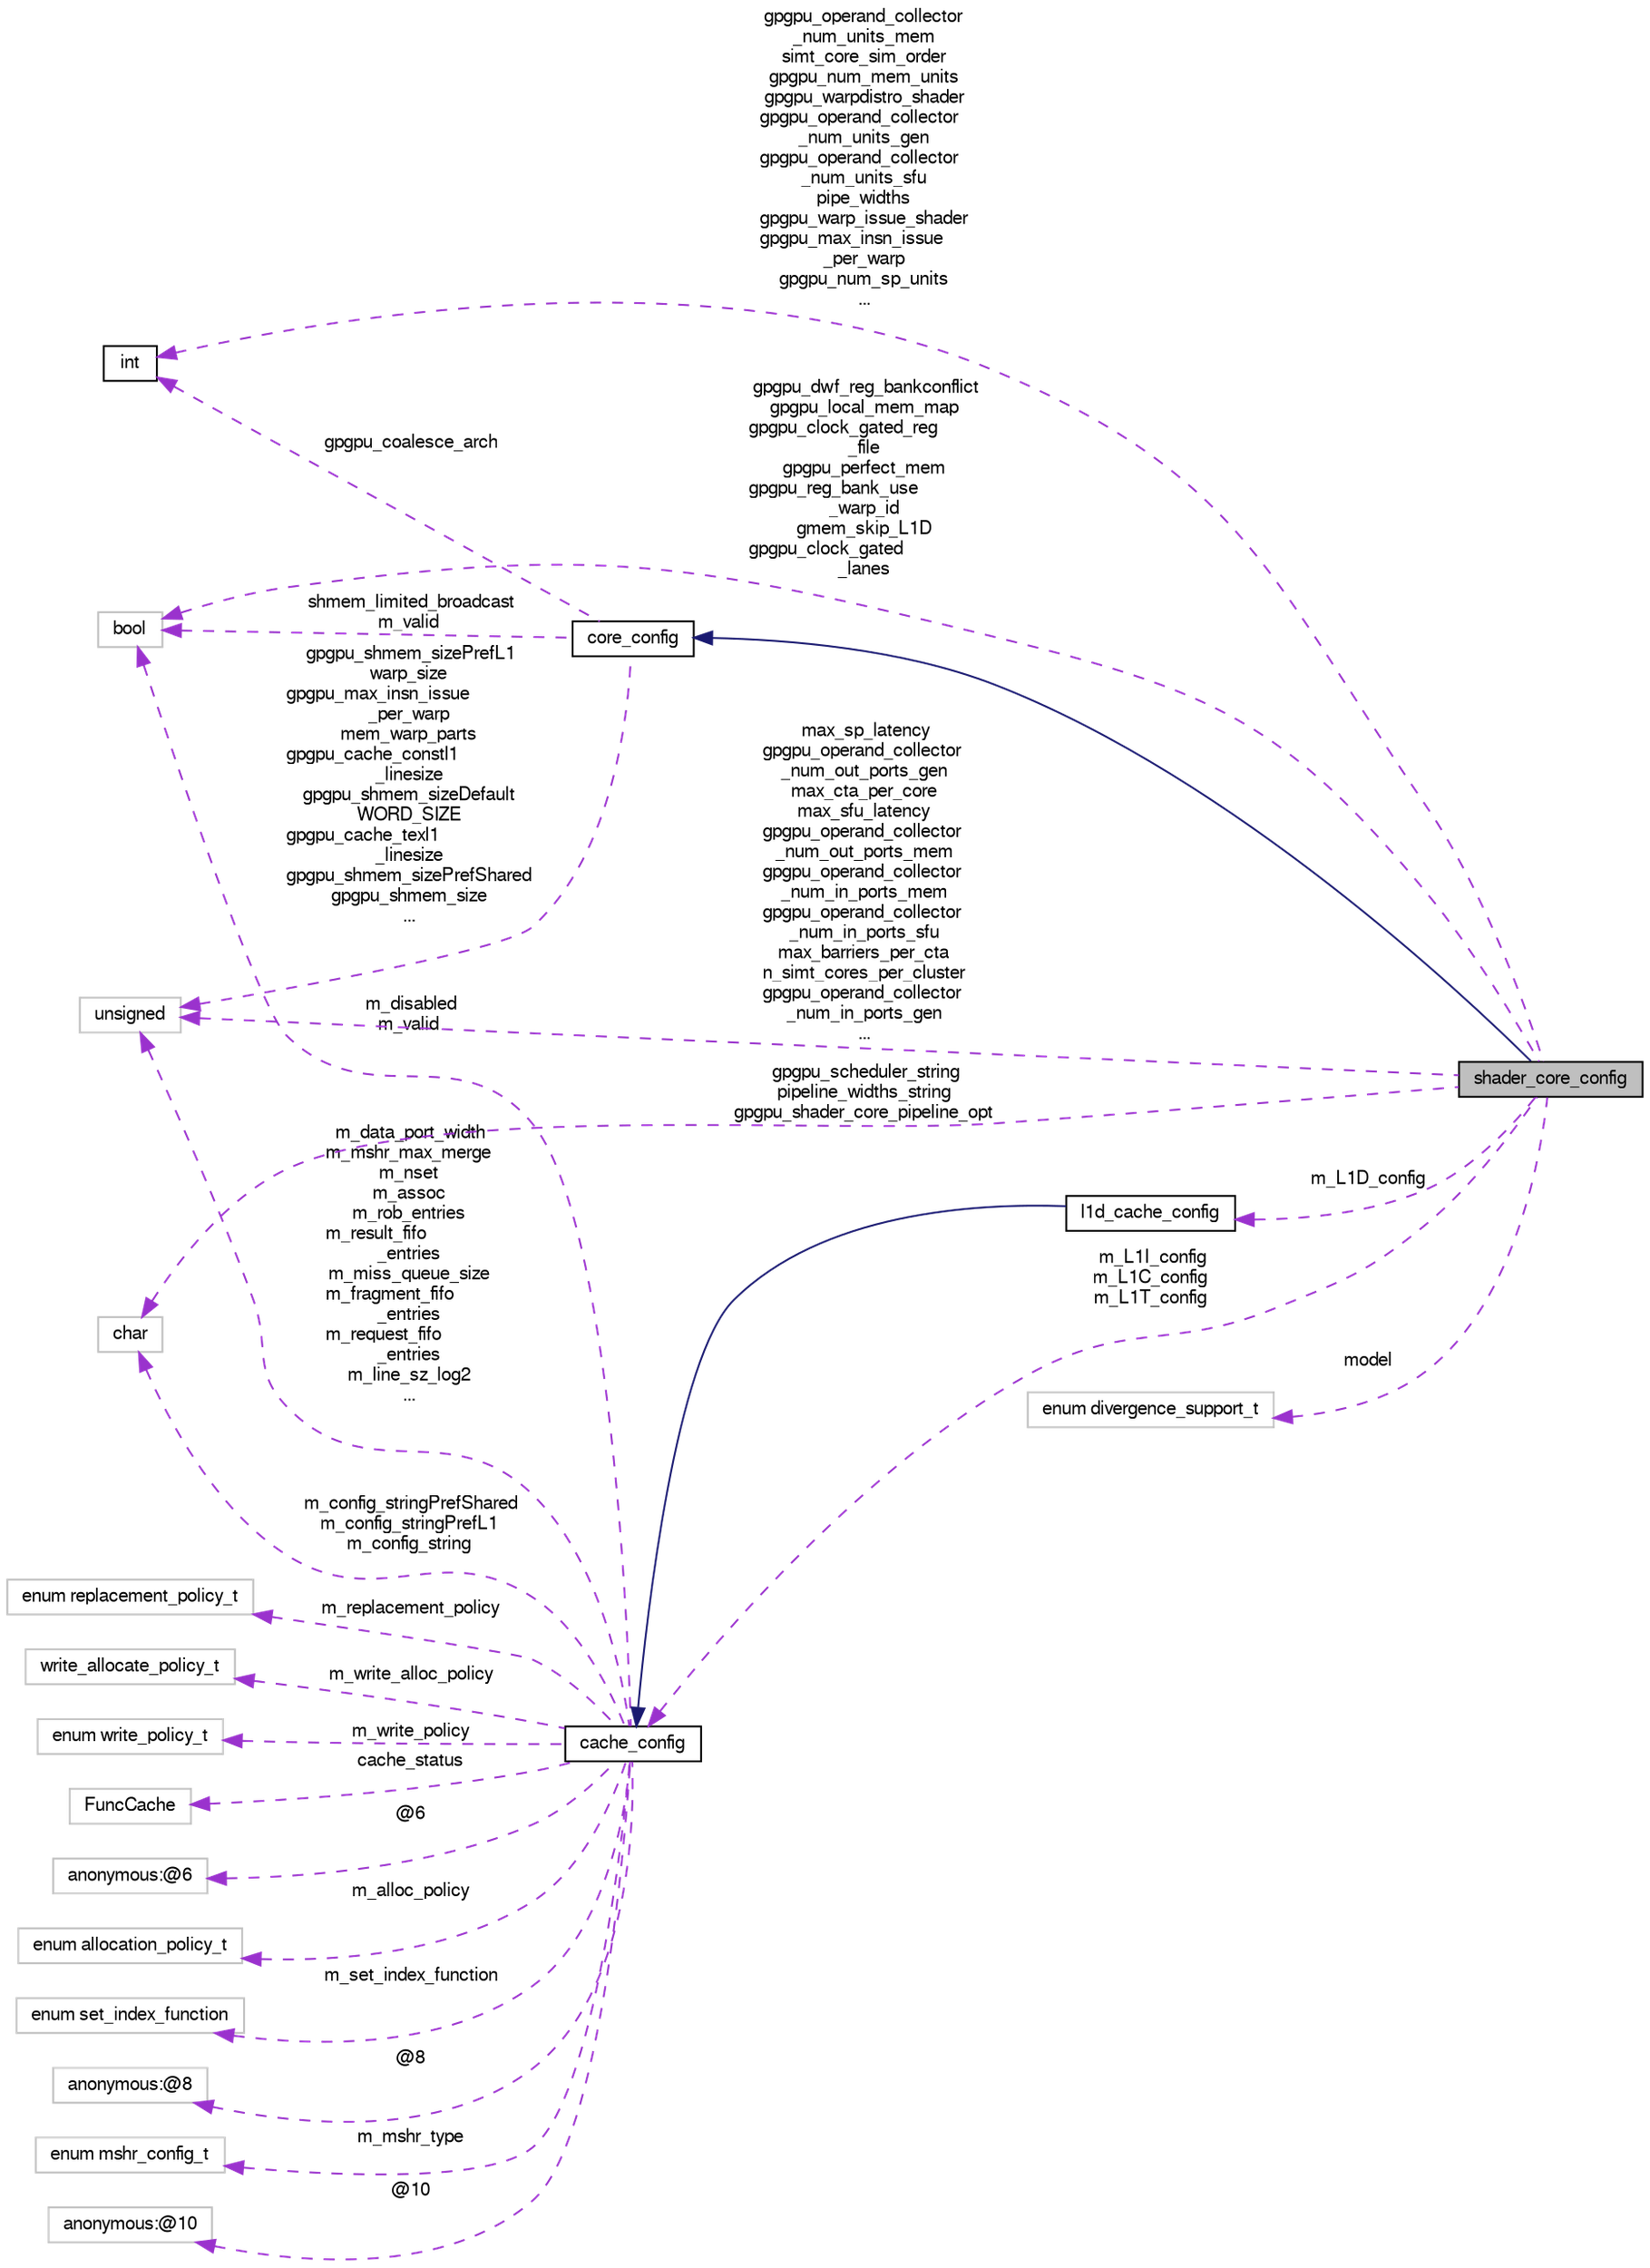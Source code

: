 digraph "shader_core_config"
{
  bgcolor="transparent";
  edge [fontname="FreeSans",fontsize="10",labelfontname="FreeSans",labelfontsize="10"];
  node [fontname="FreeSans",fontsize="10",shape=record];
  rankdir="LR";
  Node2 [label="shader_core_config",height=0.2,width=0.4,color="black", fillcolor="grey75", style="filled", fontcolor="black"];
  Node3 -> Node2 [dir="back",color="midnightblue",fontsize="10",style="solid",fontname="FreeSans"];
  Node3 [label="core_config",height=0.2,width=0.4,color="black",URL="$structcore__config.html"];
  Node4 -> Node3 [dir="back",color="darkorchid3",fontsize="10",style="dashed",label=" gpgpu_coalesce_arch" ,fontname="FreeSans"];
  Node4 [label="int",height=0.2,width=0.4,color="black",URL="$classint.html"];
  Node5 -> Node3 [dir="back",color="darkorchid3",fontsize="10",style="dashed",label=" shmem_limited_broadcast\nm_valid" ,fontname="FreeSans"];
  Node5 [label="bool",height=0.2,width=0.4,color="grey75"];
  Node6 -> Node3 [dir="back",color="darkorchid3",fontsize="10",style="dashed",label=" gpgpu_shmem_sizePrefL1\nwarp_size\ngpgpu_max_insn_issue\l_per_warp\nmem_warp_parts\ngpgpu_cache_constl1\l_linesize\ngpgpu_shmem_sizeDefault\nWORD_SIZE\ngpgpu_cache_texl1\l_linesize\ngpgpu_shmem_sizePrefShared\ngpgpu_shmem_size\n..." ,fontname="FreeSans"];
  Node6 [label="unsigned",height=0.2,width=0.4,color="grey75"];
  Node7 -> Node2 [dir="back",color="darkorchid3",fontsize="10",style="dashed",label=" m_L1D_config" ,fontname="FreeSans"];
  Node7 [label="l1d_cache_config",height=0.2,width=0.4,color="black",URL="$classl1d__cache__config.html"];
  Node8 -> Node7 [dir="back",color="midnightblue",fontsize="10",style="solid",fontname="FreeSans"];
  Node8 [label="cache_config",height=0.2,width=0.4,color="black",URL="$classcache__config.html"];
  Node9 -> Node8 [dir="back",color="darkorchid3",fontsize="10",style="dashed",label=" m_config_stringPrefShared\nm_config_stringPrefL1\nm_config_string" ,fontname="FreeSans"];
  Node9 [label="char",height=0.2,width=0.4,color="grey75"];
  Node10 -> Node8 [dir="back",color="darkorchid3",fontsize="10",style="dashed",label=" m_write_alloc_policy" ,fontname="FreeSans"];
  Node10 [label="write_allocate_policy_t",height=0.2,width=0.4,color="grey75"];
  Node11 -> Node8 [dir="back",color="darkorchid3",fontsize="10",style="dashed",label=" m_write_policy" ,fontname="FreeSans"];
  Node11 [label="enum write_policy_t",height=0.2,width=0.4,color="grey75"];
  Node5 -> Node8 [dir="back",color="darkorchid3",fontsize="10",style="dashed",label=" m_disabled\nm_valid" ,fontname="FreeSans"];
  Node12 -> Node8 [dir="back",color="darkorchid3",fontsize="10",style="dashed",label=" cache_status" ,fontname="FreeSans"];
  Node12 [label="FuncCache",height=0.2,width=0.4,color="grey75"];
  Node13 -> Node8 [dir="back",color="darkorchid3",fontsize="10",style="dashed",label=" @6" ,fontname="FreeSans"];
  Node13 [label="anonymous:@6",height=0.2,width=0.4,color="grey75"];
  Node14 -> Node8 [dir="back",color="darkorchid3",fontsize="10",style="dashed",label=" m_alloc_policy" ,fontname="FreeSans"];
  Node14 [label="enum allocation_policy_t",height=0.2,width=0.4,color="grey75"];
  Node15 -> Node8 [dir="back",color="darkorchid3",fontsize="10",style="dashed",label=" m_set_index_function" ,fontname="FreeSans"];
  Node15 [label="enum set_index_function",height=0.2,width=0.4,color="grey75"];
  Node16 -> Node8 [dir="back",color="darkorchid3",fontsize="10",style="dashed",label=" @8" ,fontname="FreeSans"];
  Node16 [label="anonymous:@8",height=0.2,width=0.4,color="grey75"];
  Node17 -> Node8 [dir="back",color="darkorchid3",fontsize="10",style="dashed",label=" m_mshr_type" ,fontname="FreeSans"];
  Node17 [label="enum mshr_config_t",height=0.2,width=0.4,color="grey75"];
  Node6 -> Node8 [dir="back",color="darkorchid3",fontsize="10",style="dashed",label=" m_data_port_width\nm_mshr_max_merge\nm_nset\nm_assoc\nm_rob_entries\nm_result_fifo\l_entries\nm_miss_queue_size\nm_fragment_fifo\l_entries\nm_request_fifo\l_entries\nm_line_sz_log2\n..." ,fontname="FreeSans"];
  Node18 -> Node8 [dir="back",color="darkorchid3",fontsize="10",style="dashed",label=" @10" ,fontname="FreeSans"];
  Node18 [label="anonymous:@10",height=0.2,width=0.4,color="grey75"];
  Node19 -> Node8 [dir="back",color="darkorchid3",fontsize="10",style="dashed",label=" m_replacement_policy" ,fontname="FreeSans"];
  Node19 [label="enum replacement_policy_t",height=0.2,width=0.4,color="grey75"];
  Node9 -> Node2 [dir="back",color="darkorchid3",fontsize="10",style="dashed",label=" gpgpu_scheduler_string\npipeline_widths_string\ngpgpu_shader_core_pipeline_opt" ,fontname="FreeSans"];
  Node20 -> Node2 [dir="back",color="darkorchid3",fontsize="10",style="dashed",label=" model" ,fontname="FreeSans"];
  Node20 [label="enum divergence_support_t",height=0.2,width=0.4,color="grey75"];
  Node4 -> Node2 [dir="back",color="darkorchid3",fontsize="10",style="dashed",label=" gpgpu_operand_collector\l_num_units_mem\nsimt_core_sim_order\ngpgpu_num_mem_units\ngpgpu_warpdistro_shader\ngpgpu_operand_collector\l_num_units_gen\ngpgpu_operand_collector\l_num_units_sfu\npipe_widths\ngpgpu_warp_issue_shader\ngpgpu_max_insn_issue\l_per_warp\ngpgpu_num_sp_units\n..." ,fontname="FreeSans"];
  Node5 -> Node2 [dir="back",color="darkorchid3",fontsize="10",style="dashed",label=" gpgpu_dwf_reg_bankconflict\ngpgpu_local_mem_map\ngpgpu_clock_gated_reg\l_file\ngpgpu_perfect_mem\ngpgpu_reg_bank_use\l_warp_id\ngmem_skip_L1D\ngpgpu_clock_gated\l_lanes" ,fontname="FreeSans"];
  Node8 -> Node2 [dir="back",color="darkorchid3",fontsize="10",style="dashed",label=" m_L1I_config\nm_L1C_config\nm_L1T_config" ,fontname="FreeSans"];
  Node6 -> Node2 [dir="back",color="darkorchid3",fontsize="10",style="dashed",label=" max_sp_latency\ngpgpu_operand_collector\l_num_out_ports_gen\nmax_cta_per_core\nmax_sfu_latency\ngpgpu_operand_collector\l_num_out_ports_mem\ngpgpu_operand_collector\l_num_in_ports_mem\ngpgpu_operand_collector\l_num_in_ports_sfu\nmax_barriers_per_cta\nn_simt_cores_per_cluster\ngpgpu_operand_collector\l_num_in_ports_gen\n..." ,fontname="FreeSans"];
}
